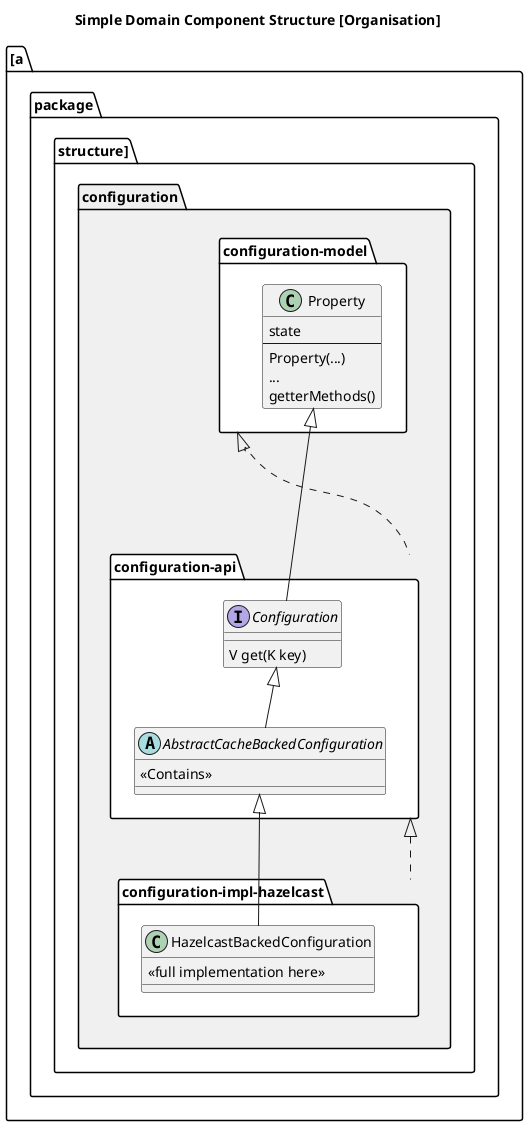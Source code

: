 @startuml

title Simple Domain Component Structure [Organisation]


package "[a.package.structure].configuration" #F0F0F0 {


package configuration-model #FFFFFF {

    class Property {
        state
        ---
        Property(...)
        ...
        getterMethods()
    }
}

package configuration-api #FFFFFF {

    interface Configuration {
        V get(K key)
    }

    abstract class AbstractCacheBackedConfiguration {
        <<Contains>>
    }

    Configuration <|-- AbstractCacheBackedConfiguration
    Property <|-- Configuration
}

package configuration-impl-hazelcast #FFFFFF {

   class HazelcastBackedConfiguration {
        <<full implementation here>>
   }

   AbstractCacheBackedConfiguration <|-- HazelcastBackedConfiguration
}

"configuration-model" <|.... "configuration-api"
"configuration-api" <|.... "configuration-impl-hazelcast"

}
@enduml